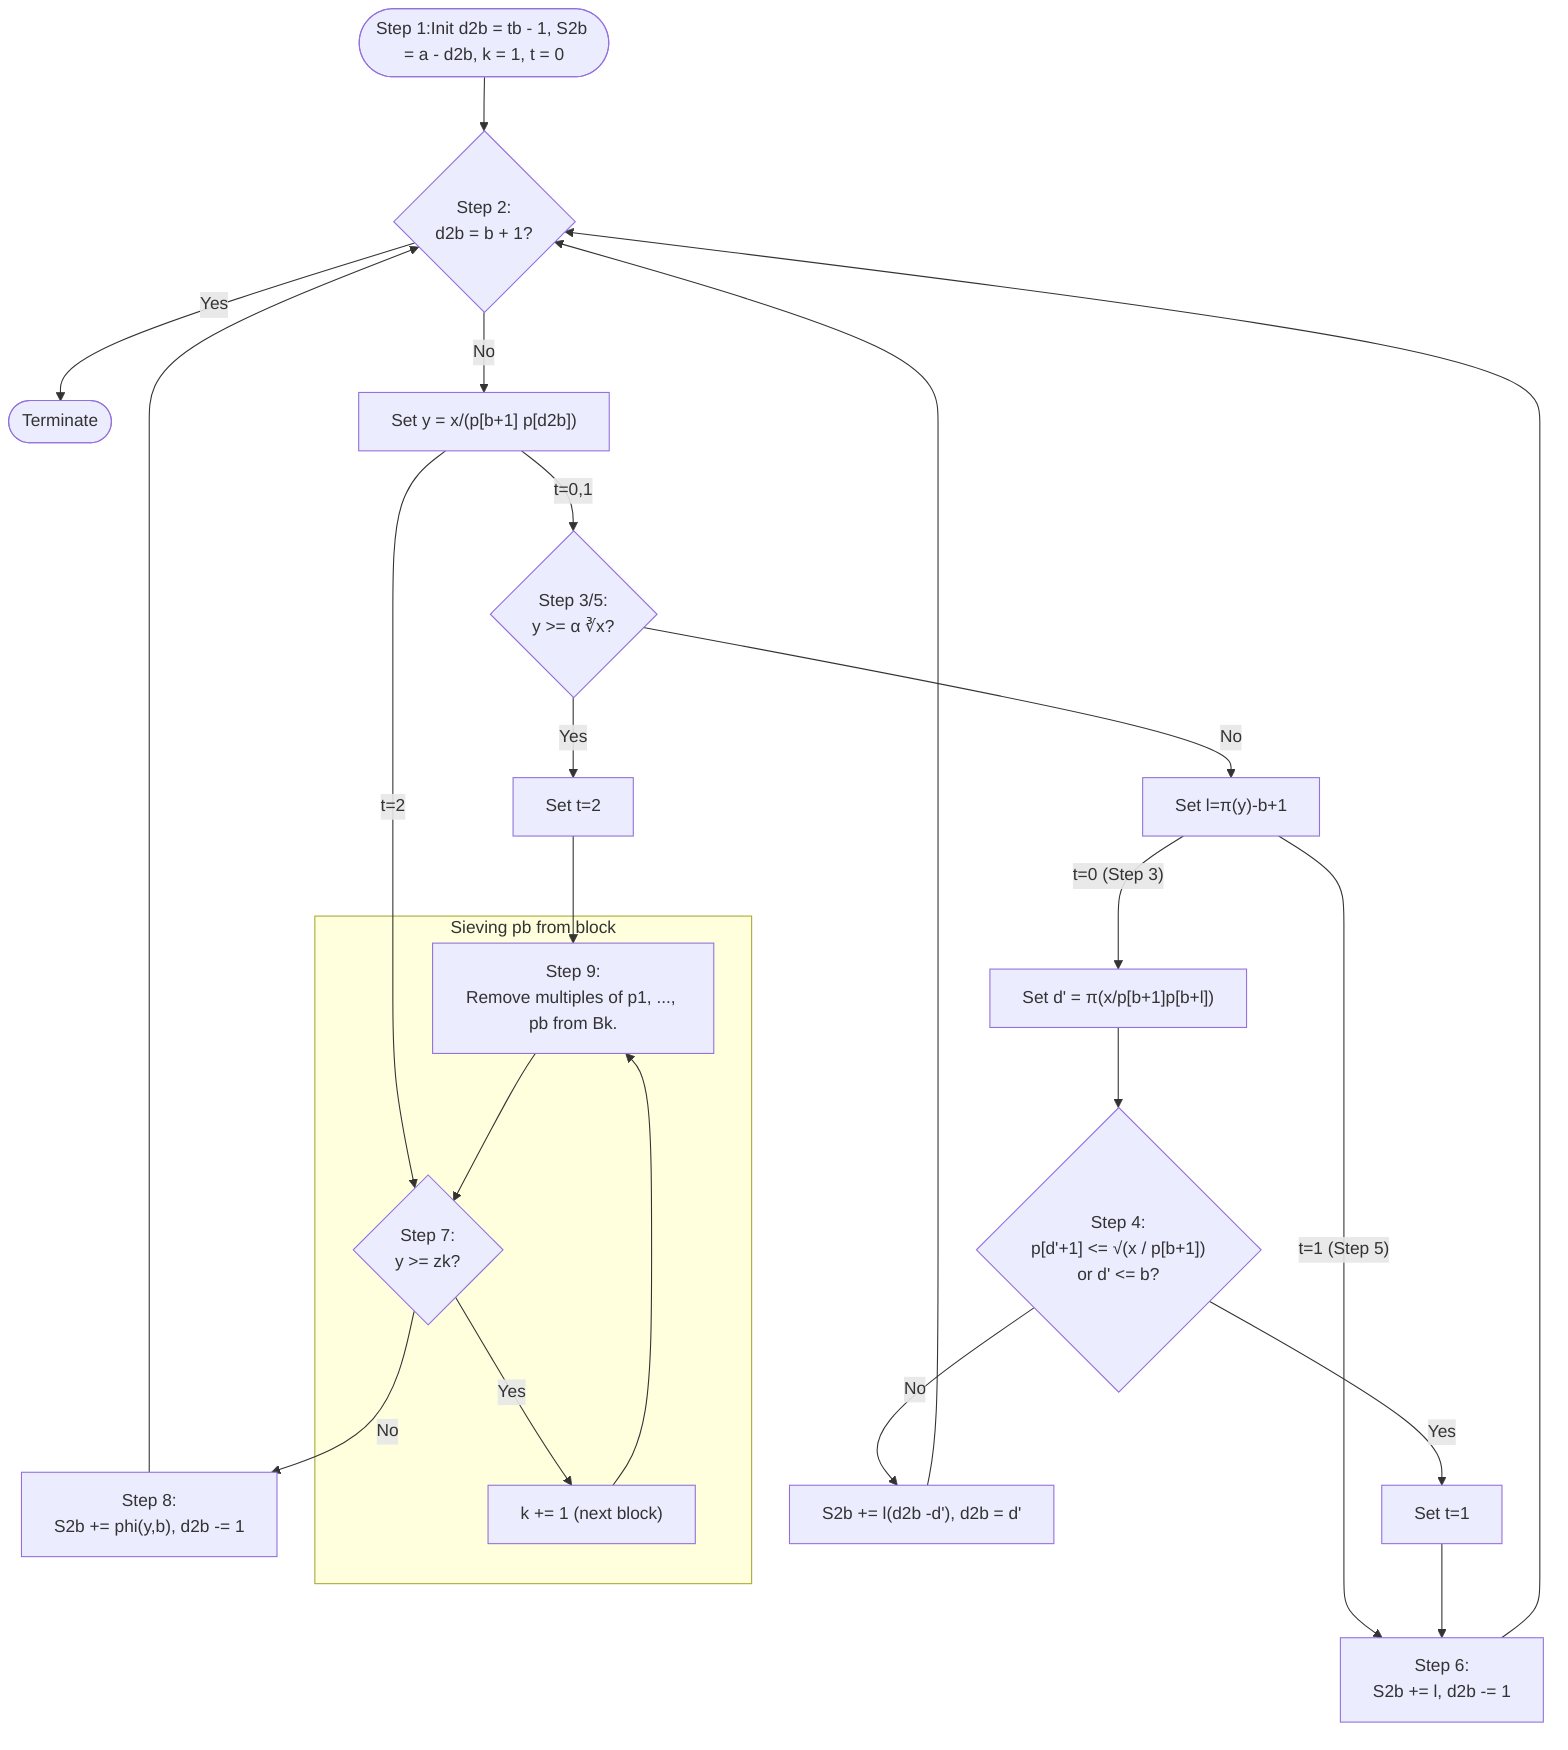 flowchart TD
1([Step 1:Init d2b = tb - 1, S2b = a - d2b, k = 1, t = 0])  --> 2
2{Step 2:<br>d2b = b + 1?}-->|Yes|T
T([Terminate])
2-->|No|2n
2n["Set y = x/(p[b+1] p[d2b])"]-->|t=0,1|3
2n-->|t=2|7
3{"Step 3/5:<br>y >= α ∛x?"}-->|Yes|3y
3y[Set t=2]-->9
3-->|No|3n
3n["Set l=π(y)-b+1"]-->|"t=0 (Step 3)"|3s
3n-->|"t=1 (Step 5)"|6
3s["Set d' = π(x/p[b+1]p[b+l])"]-->4
4{"Step 4:<br>p[d'+1] <= √(x / p[b+1])<br>or d' <= b"?}-->|Yes|4y
4y[Set t=1]-->6
4-->|No|4n
4n["S2b += l(d2b -d'), d2b = d'"]-->2
6["Step 6:<br>S2b += l, d2b -= 1"]-->2
8-->2
8["Step 8:<br>S2b += phi(y,b), d2b -= 1"]
subgraph Sieving pb from block
7{"Step 7:<br>y >= zk?"}-->|Yes|7y
7y["k += 1 (next block)"]-->9
9[Step 9:<br>Remove multiples of p1, ..., pb from Bk.]-->7
end
7-->|No|8